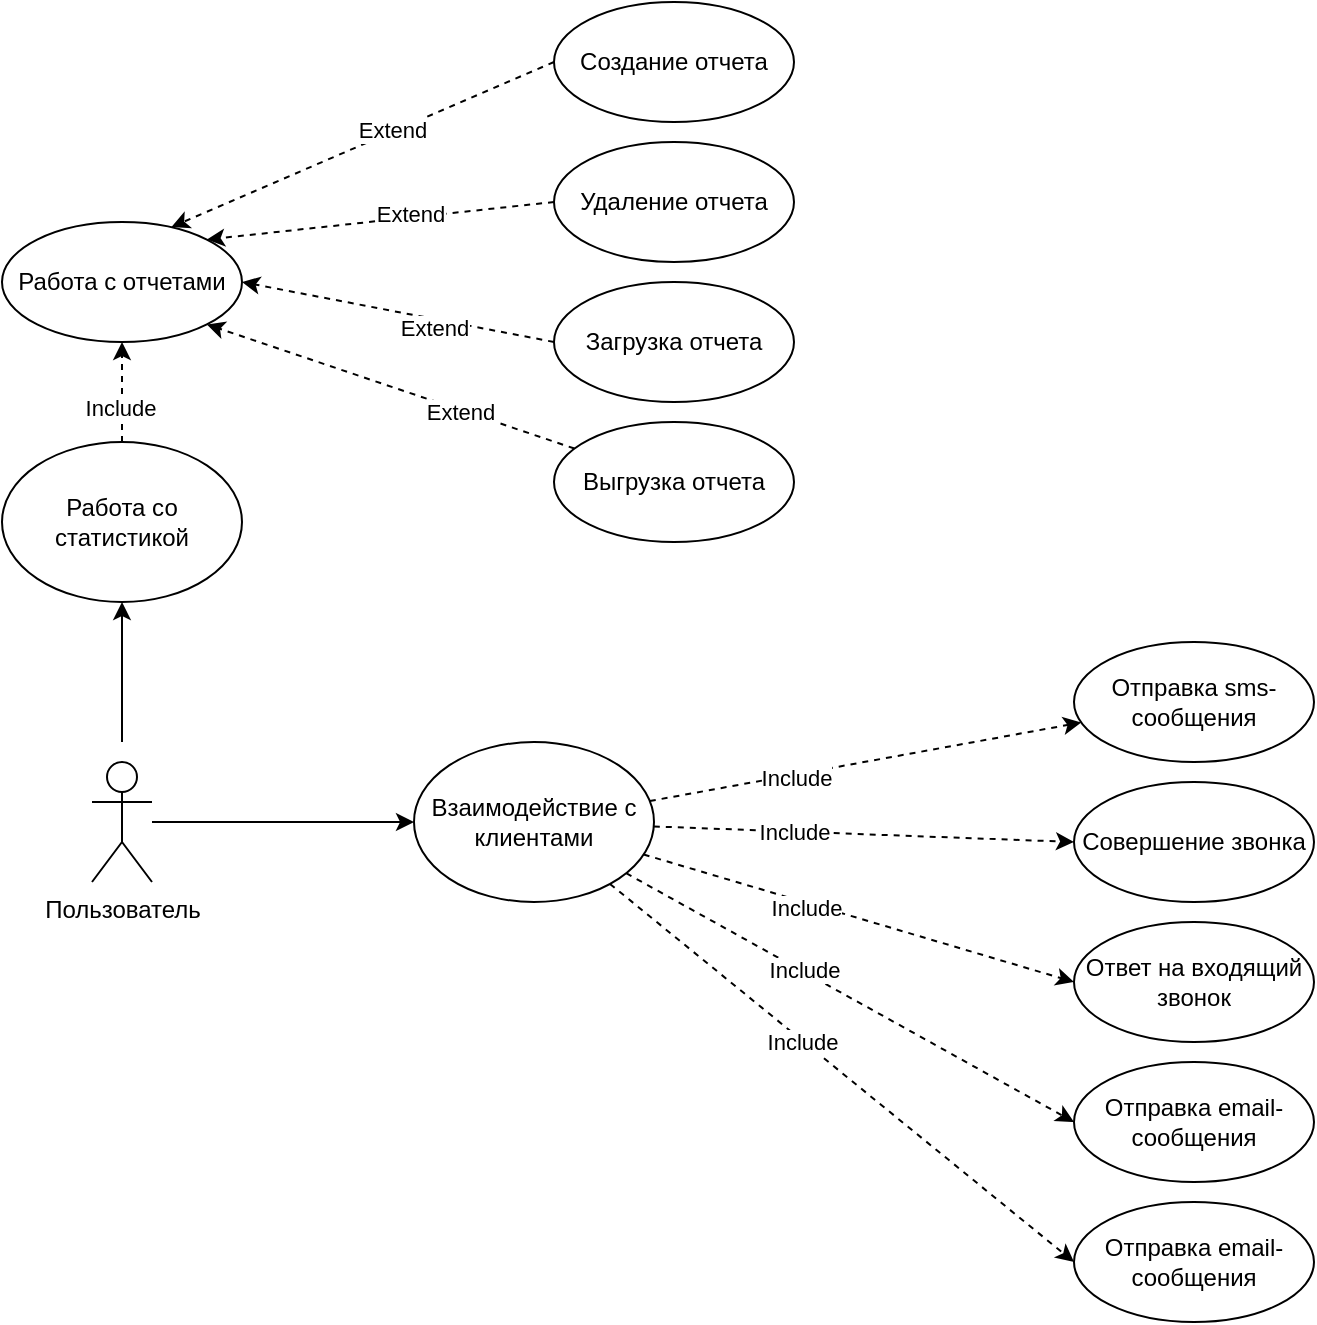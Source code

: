 <mxfile version="17.4.4" type="device"><diagram id="58wgFUuvhZ2ynGFPC0A3" name="Page-1"><mxGraphModel dx="1113" dy="950" grid="1" gridSize="10" guides="1" tooltips="1" connect="1" arrows="1" fold="1" page="1" pageScale="1" pageWidth="827" pageHeight="1169" math="0" shadow="0"><root><mxCell id="0"/><mxCell id="1" parent="0"/><mxCell id="oRXS-FfOEuiyk4rWGV-C-14" style="edgeStyle=orthogonalEdgeStyle;rounded=0;orthogonalLoop=1;jettySize=auto;html=1;entryX=0;entryY=0.5;entryDx=0;entryDy=0;" parent="1" source="oRXS-FfOEuiyk4rWGV-C-1" target="oRXS-FfOEuiyk4rWGV-C-3" edge="1"><mxGeometry relative="1" as="geometry"/></mxCell><mxCell id="qmId-nKw2Z3XzGFYZ8bo-7" style="edgeStyle=none;rounded=0;orthogonalLoop=1;jettySize=auto;html=1;entryX=0.5;entryY=1;entryDx=0;entryDy=0;" edge="1" parent="1" target="qmId-nKw2Z3XzGFYZ8bo-6"><mxGeometry relative="1" as="geometry"><mxPoint x="414" y="380" as="sourcePoint"/></mxGeometry></mxCell><mxCell id="oRXS-FfOEuiyk4rWGV-C-1" value="Пользователь&lt;br&gt;" style="shape=umlActor;verticalLabelPosition=bottom;verticalAlign=top;html=1;outlineConnect=0;" parent="1" vertex="1"><mxGeometry x="399" y="390" width="30" height="60" as="geometry"/></mxCell><mxCell id="oRXS-FfOEuiyk4rWGV-C-16" value="" style="rounded=0;orthogonalLoop=1;jettySize=auto;html=1;dashed=1;" parent="1" source="oRXS-FfOEuiyk4rWGV-C-3" target="oRXS-FfOEuiyk4rWGV-C-15" edge="1"><mxGeometry relative="1" as="geometry"/></mxCell><mxCell id="oRXS-FfOEuiyk4rWGV-C-23" value="Include" style="edgeLabel;html=1;align=center;verticalAlign=middle;resizable=0;points=[];" parent="oRXS-FfOEuiyk4rWGV-C-16" vertex="1" connectable="0"><mxGeometry x="-0.323" y="-2" relative="1" as="geometry"><mxPoint as="offset"/></mxGeometry></mxCell><mxCell id="oRXS-FfOEuiyk4rWGV-C-18" value="" style="rounded=0;orthogonalLoop=1;jettySize=auto;html=1;dashed=1;entryX=0;entryY=0.5;entryDx=0;entryDy=0;" parent="1" source="oRXS-FfOEuiyk4rWGV-C-3" target="oRXS-FfOEuiyk4rWGV-C-17" edge="1"><mxGeometry relative="1" as="geometry"/></mxCell><mxCell id="qmId-nKw2Z3XzGFYZ8bo-1" value="Include" style="edgeLabel;html=1;align=center;verticalAlign=middle;resizable=0;points=[];" vertex="1" connectable="0" parent="oRXS-FfOEuiyk4rWGV-C-18"><mxGeometry x="-0.337" relative="1" as="geometry"><mxPoint as="offset"/></mxGeometry></mxCell><mxCell id="oRXS-FfOEuiyk4rWGV-C-20" value="" style="rounded=0;orthogonalLoop=1;jettySize=auto;html=1;dashed=1;entryX=0;entryY=0.5;entryDx=0;entryDy=0;" parent="1" source="oRXS-FfOEuiyk4rWGV-C-3" target="oRXS-FfOEuiyk4rWGV-C-19" edge="1"><mxGeometry relative="1" as="geometry"/></mxCell><mxCell id="qmId-nKw2Z3XzGFYZ8bo-2" value="Include" style="edgeLabel;html=1;align=center;verticalAlign=middle;resizable=0;points=[];" vertex="1" connectable="0" parent="oRXS-FfOEuiyk4rWGV-C-20"><mxGeometry x="-0.236" y="-2" relative="1" as="geometry"><mxPoint as="offset"/></mxGeometry></mxCell><mxCell id="qmId-nKw2Z3XzGFYZ8bo-4" style="edgeStyle=none;rounded=0;orthogonalLoop=1;jettySize=auto;html=1;entryX=0;entryY=0.5;entryDx=0;entryDy=0;dashed=1;" edge="1" parent="1" source="oRXS-FfOEuiyk4rWGV-C-3" target="qmId-nKw2Z3XzGFYZ8bo-3"><mxGeometry relative="1" as="geometry"/></mxCell><mxCell id="qmId-nKw2Z3XzGFYZ8bo-5" value="Include" style="edgeLabel;html=1;align=center;verticalAlign=middle;resizable=0;points=[];" vertex="1" connectable="0" parent="qmId-nKw2Z3XzGFYZ8bo-4"><mxGeometry x="-0.215" y="1" relative="1" as="geometry"><mxPoint as="offset"/></mxGeometry></mxCell><mxCell id="qmId-nKw2Z3XzGFYZ8bo-24" style="edgeStyle=none;rounded=0;orthogonalLoop=1;jettySize=auto;html=1;entryX=0;entryY=0.5;entryDx=0;entryDy=0;dashed=1;" edge="1" parent="1" source="oRXS-FfOEuiyk4rWGV-C-3" target="qmId-nKw2Z3XzGFYZ8bo-23"><mxGeometry relative="1" as="geometry"/></mxCell><mxCell id="qmId-nKw2Z3XzGFYZ8bo-25" value="Include" style="edgeLabel;html=1;align=center;verticalAlign=middle;resizable=0;points=[];" vertex="1" connectable="0" parent="qmId-nKw2Z3XzGFYZ8bo-24"><mxGeometry x="-0.17" y="-1" relative="1" as="geometry"><mxPoint as="offset"/></mxGeometry></mxCell><mxCell id="oRXS-FfOEuiyk4rWGV-C-3" value="Взаимодействие с клиентами" style="ellipse;whiteSpace=wrap;html=1;" parent="1" vertex="1"><mxGeometry x="560" y="380" width="120" height="80" as="geometry"/></mxCell><mxCell id="oRXS-FfOEuiyk4rWGV-C-15" value="Отправка sms- сообщения" style="ellipse;whiteSpace=wrap;html=1;" parent="1" vertex="1"><mxGeometry x="890" y="330" width="120" height="60" as="geometry"/></mxCell><mxCell id="oRXS-FfOEuiyk4rWGV-C-17" value="Совершение звонка" style="ellipse;whiteSpace=wrap;html=1;" parent="1" vertex="1"><mxGeometry x="890" y="400" width="120" height="60" as="geometry"/></mxCell><mxCell id="oRXS-FfOEuiyk4rWGV-C-19" value="Ответ на входящий звонок" style="ellipse;whiteSpace=wrap;html=1;" parent="1" vertex="1"><mxGeometry x="890" y="470" width="120" height="60" as="geometry"/></mxCell><mxCell id="qmId-nKw2Z3XzGFYZ8bo-3" value="Отправка email-сообщения" style="ellipse;whiteSpace=wrap;html=1;" vertex="1" parent="1"><mxGeometry x="890" y="540" width="120" height="60" as="geometry"/></mxCell><mxCell id="qmId-nKw2Z3XzGFYZ8bo-9" style="edgeStyle=none;rounded=0;orthogonalLoop=1;jettySize=auto;html=1;entryX=0.5;entryY=1;entryDx=0;entryDy=0;dashed=1;" edge="1" parent="1" source="qmId-nKw2Z3XzGFYZ8bo-6" target="qmId-nKw2Z3XzGFYZ8bo-8"><mxGeometry relative="1" as="geometry"/></mxCell><mxCell id="qmId-nKw2Z3XzGFYZ8bo-10" value="Include" style="edgeLabel;html=1;align=center;verticalAlign=middle;resizable=0;points=[];" vertex="1" connectable="0" parent="qmId-nKw2Z3XzGFYZ8bo-9"><mxGeometry x="-0.31" y="1" relative="1" as="geometry"><mxPoint as="offset"/></mxGeometry></mxCell><mxCell id="qmId-nKw2Z3XzGFYZ8bo-6" value="Работа со статистикой" style="ellipse;whiteSpace=wrap;html=1;" vertex="1" parent="1"><mxGeometry x="354" y="230" width="120" height="80" as="geometry"/></mxCell><mxCell id="qmId-nKw2Z3XzGFYZ8bo-8" value="Работа с отчетами" style="ellipse;whiteSpace=wrap;html=1;" vertex="1" parent="1"><mxGeometry x="354" y="120" width="120" height="60" as="geometry"/></mxCell><mxCell id="qmId-nKw2Z3XzGFYZ8bo-15" style="edgeStyle=none;rounded=0;orthogonalLoop=1;jettySize=auto;html=1;entryX=0.706;entryY=0.042;entryDx=0;entryDy=0;dashed=1;exitX=0;exitY=0.5;exitDx=0;exitDy=0;entryPerimeter=0;" edge="1" parent="1" source="qmId-nKw2Z3XzGFYZ8bo-11" target="qmId-nKw2Z3XzGFYZ8bo-8"><mxGeometry relative="1" as="geometry"/></mxCell><mxCell id="qmId-nKw2Z3XzGFYZ8bo-19" value="Extend" style="edgeLabel;html=1;align=center;verticalAlign=middle;resizable=0;points=[];" vertex="1" connectable="0" parent="qmId-nKw2Z3XzGFYZ8bo-15"><mxGeometry x="-0.165" y="-1" relative="1" as="geometry"><mxPoint x="-1" as="offset"/></mxGeometry></mxCell><mxCell id="qmId-nKw2Z3XzGFYZ8bo-11" value="Создание отчета" style="ellipse;whiteSpace=wrap;html=1;" vertex="1" parent="1"><mxGeometry x="630" y="10" width="120" height="60" as="geometry"/></mxCell><mxCell id="qmId-nKw2Z3XzGFYZ8bo-16" style="edgeStyle=none;rounded=0;orthogonalLoop=1;jettySize=auto;html=1;entryX=1;entryY=0;entryDx=0;entryDy=0;dashed=1;exitX=0;exitY=0.5;exitDx=0;exitDy=0;" edge="1" parent="1" source="qmId-nKw2Z3XzGFYZ8bo-12" target="qmId-nKw2Z3XzGFYZ8bo-8"><mxGeometry relative="1" as="geometry"/></mxCell><mxCell id="qmId-nKw2Z3XzGFYZ8bo-20" value="Extend" style="edgeLabel;html=1;align=center;verticalAlign=middle;resizable=0;points=[];" vertex="1" connectable="0" parent="qmId-nKw2Z3XzGFYZ8bo-16"><mxGeometry x="-0.17" y="-2" relative="1" as="geometry"><mxPoint as="offset"/></mxGeometry></mxCell><mxCell id="qmId-nKw2Z3XzGFYZ8bo-12" value="Удаление отчета" style="ellipse;whiteSpace=wrap;html=1;" vertex="1" parent="1"><mxGeometry x="630" y="80" width="120" height="60" as="geometry"/></mxCell><mxCell id="qmId-nKw2Z3XzGFYZ8bo-17" style="edgeStyle=none;rounded=0;orthogonalLoop=1;jettySize=auto;html=1;entryX=1;entryY=0.5;entryDx=0;entryDy=0;dashed=1;exitX=0;exitY=0.5;exitDx=0;exitDy=0;" edge="1" parent="1" source="qmId-nKw2Z3XzGFYZ8bo-13" target="qmId-nKw2Z3XzGFYZ8bo-8"><mxGeometry relative="1" as="geometry"/></mxCell><mxCell id="qmId-nKw2Z3XzGFYZ8bo-21" value="Extend" style="edgeLabel;html=1;align=center;verticalAlign=middle;resizable=0;points=[];" vertex="1" connectable="0" parent="qmId-nKw2Z3XzGFYZ8bo-17"><mxGeometry x="-0.233" y="4" relative="1" as="geometry"><mxPoint as="offset"/></mxGeometry></mxCell><mxCell id="qmId-nKw2Z3XzGFYZ8bo-13" value="Загрузка отчета" style="ellipse;whiteSpace=wrap;html=1;" vertex="1" parent="1"><mxGeometry x="630" y="150" width="120" height="60" as="geometry"/></mxCell><mxCell id="qmId-nKw2Z3XzGFYZ8bo-18" style="edgeStyle=none;rounded=0;orthogonalLoop=1;jettySize=auto;html=1;entryX=1;entryY=1;entryDx=0;entryDy=0;dashed=1;" edge="1" parent="1" source="qmId-nKw2Z3XzGFYZ8bo-14" target="qmId-nKw2Z3XzGFYZ8bo-8"><mxGeometry relative="1" as="geometry"/></mxCell><mxCell id="qmId-nKw2Z3XzGFYZ8bo-22" value="Extend" style="edgeLabel;html=1;align=center;verticalAlign=middle;resizable=0;points=[];" vertex="1" connectable="0" parent="qmId-nKw2Z3XzGFYZ8bo-18"><mxGeometry x="-0.375" y="1" relative="1" as="geometry"><mxPoint as="offset"/></mxGeometry></mxCell><mxCell id="qmId-nKw2Z3XzGFYZ8bo-14" value="Выгрузка отчета" style="ellipse;whiteSpace=wrap;html=1;" vertex="1" parent="1"><mxGeometry x="630" y="220" width="120" height="60" as="geometry"/></mxCell><mxCell id="qmId-nKw2Z3XzGFYZ8bo-23" value="Отправка email-сообщения" style="ellipse;whiteSpace=wrap;html=1;" vertex="1" parent="1"><mxGeometry x="890" y="610" width="120" height="60" as="geometry"/></mxCell></root></mxGraphModel></diagram></mxfile>